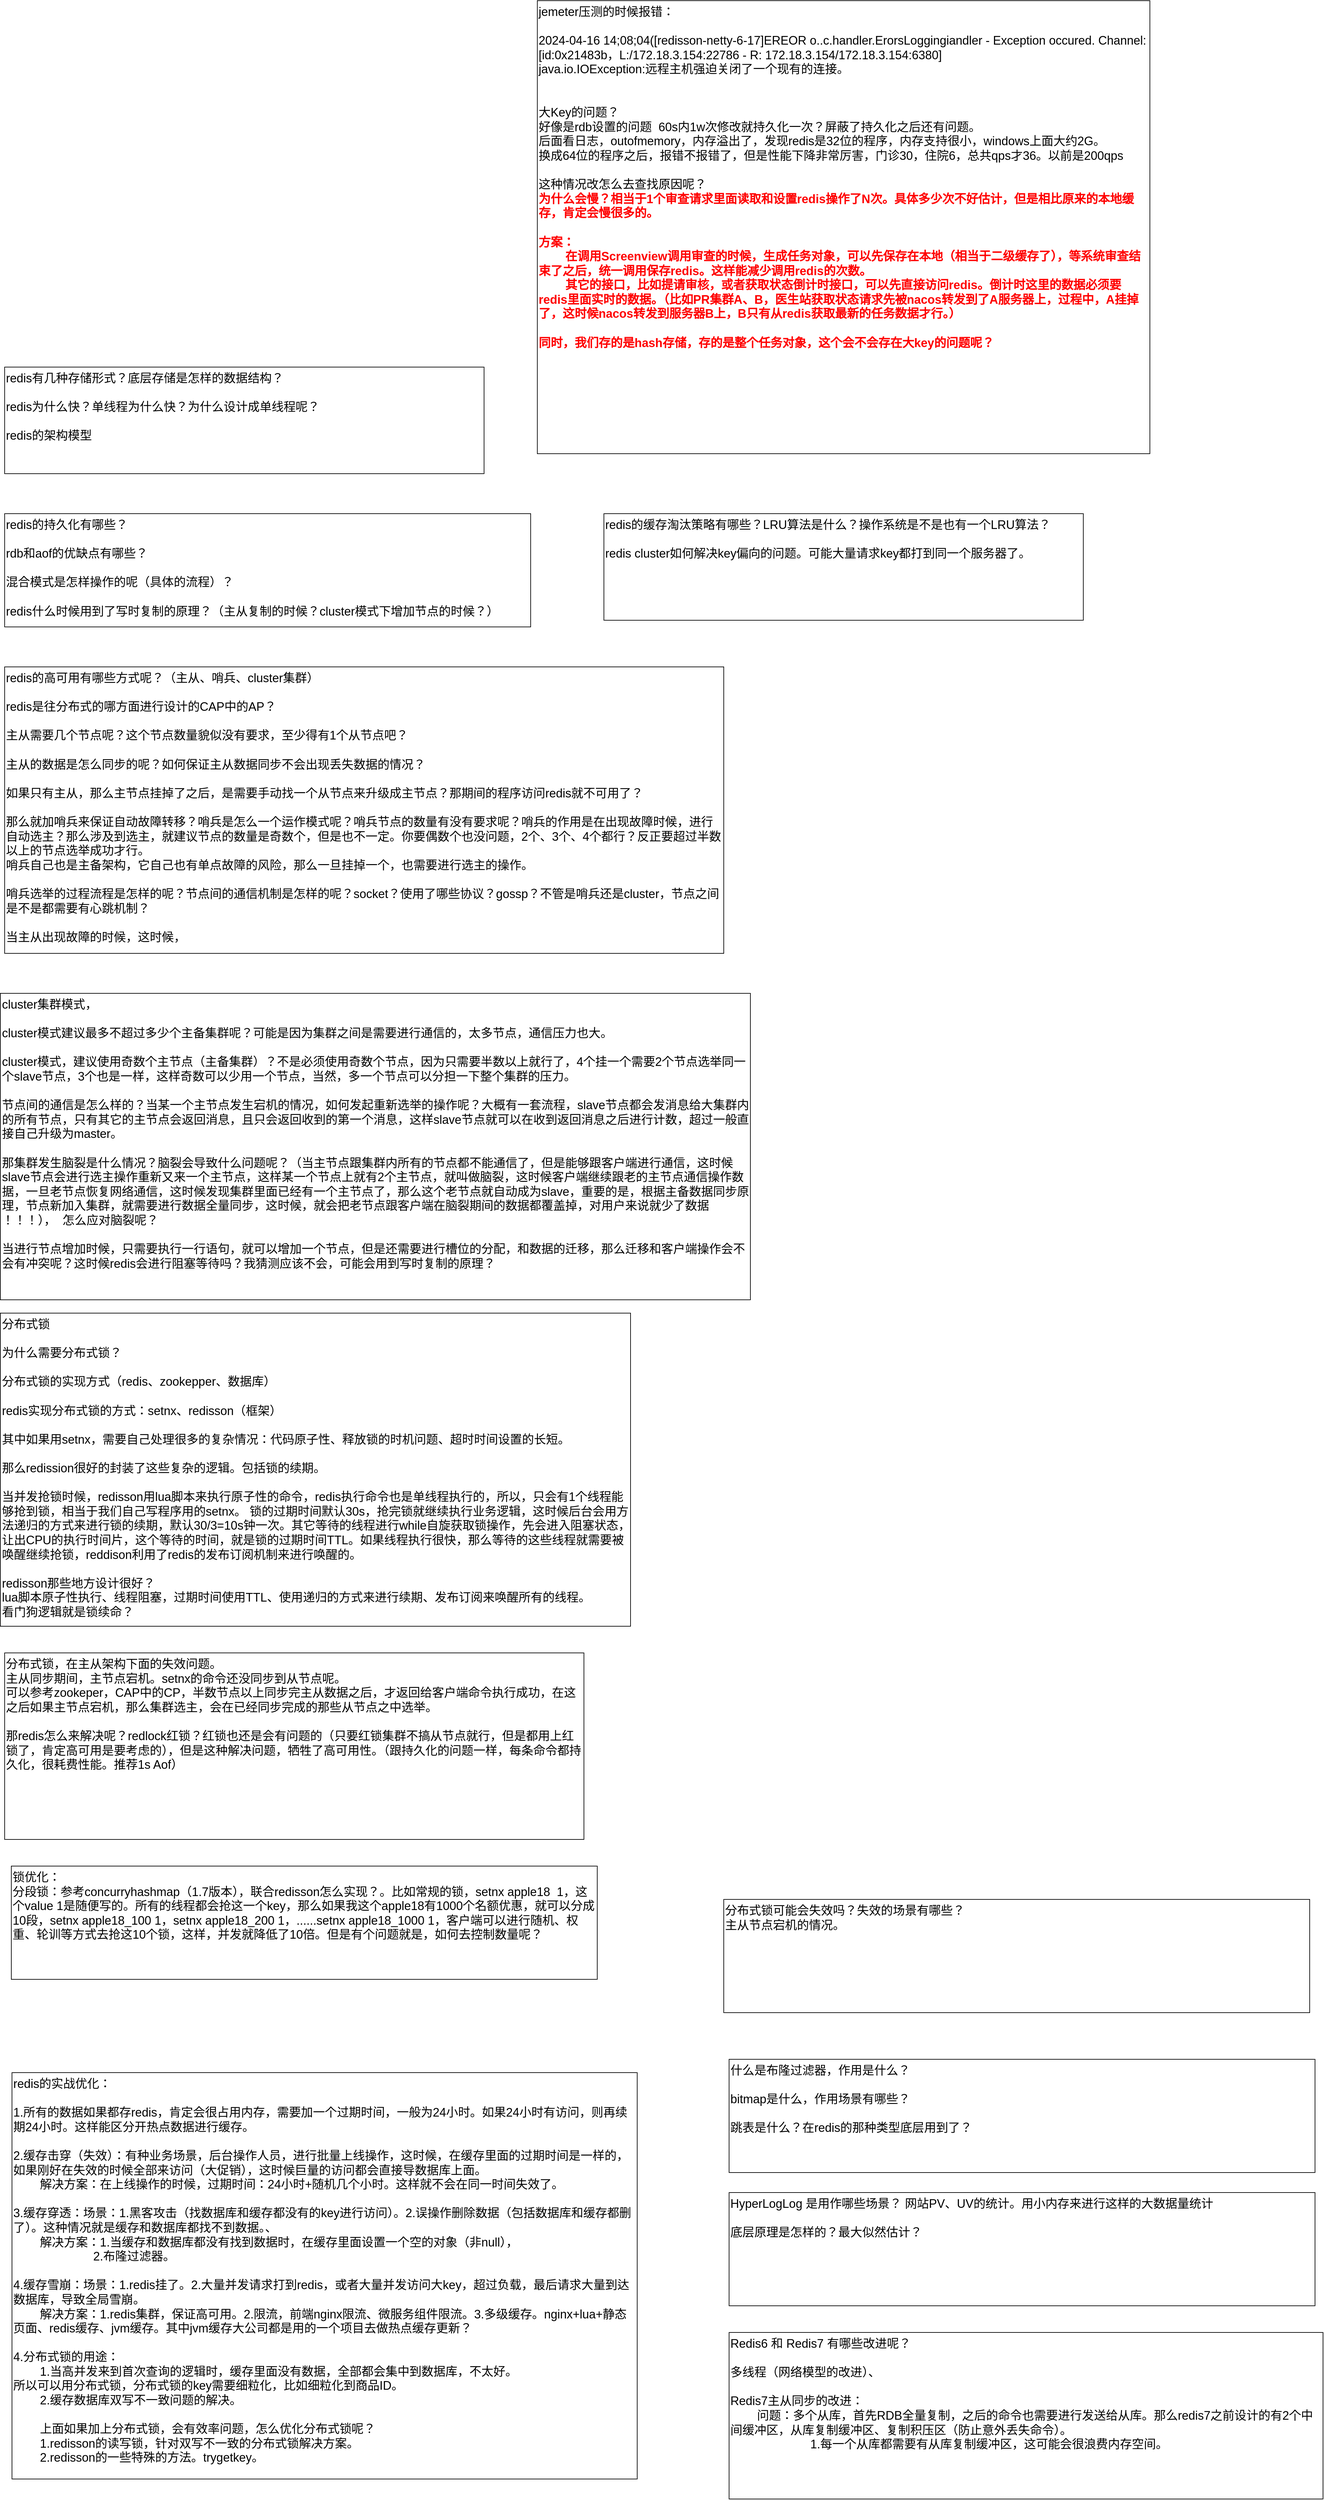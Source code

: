 <mxfile version="24.2.5" type="github">
  <diagram name="第 1 页" id="Ui-6xDZG4yXv-m0ysYRE">
    <mxGraphModel dx="1434" dy="1915" grid="1" gridSize="10" guides="1" tooltips="1" connect="1" arrows="1" fold="1" page="1" pageScale="1" pageWidth="827" pageHeight="1169" math="0" shadow="0">
      <root>
        <mxCell id="0" />
        <mxCell id="1" parent="0" />
        <mxCell id="iayUrk5L2lRTLvckCghS-1" value="redis有几种存储形式？底层存储是怎样的数据结构？&lt;br&gt;&lt;br&gt;redis为什么快？单线程为什么快？为什么设计成单线程呢？&lt;br&gt;&lt;br&gt;redis的架构模型" style="rounded=0;whiteSpace=wrap;html=1;fontSize=18;align=left;verticalAlign=top;" parent="1" vertex="1">
          <mxGeometry x="100" y="160" width="720" height="160" as="geometry" />
        </mxCell>
        <mxCell id="iayUrk5L2lRTLvckCghS-2" value="redis的持久化有哪些？&lt;br&gt;&lt;br&gt;rdb和aof的优缺点有哪些？&lt;br&gt;&lt;br&gt;混合模式是怎样操作的呢（具体的流程）？&lt;br&gt;&lt;br&gt;redis什么时候用到了写时复制的原理？（主从复制的时候？cluster模式下增加节点的时候？）" style="rounded=0;whiteSpace=wrap;html=1;fontSize=18;align=left;verticalAlign=top;" parent="1" vertex="1">
          <mxGeometry x="100" y="380" width="790" height="170" as="geometry" />
        </mxCell>
        <mxCell id="iayUrk5L2lRTLvckCghS-3" value="redis的高可用有哪些方式呢？（主从、哨兵、cluster集群）&lt;br&gt;&lt;br&gt;redis是往分布式的哪方面进行设计的CAP中的AP？&lt;br&gt;&lt;br&gt;主从需要几个节点呢？这个节点数量貌似没有要求，至少得有1个从节点吧？&lt;br&gt;&lt;br&gt;主从的数据是怎么同步的呢？如何保证主从数据同步不会出现丢失数据的情况？&lt;br&gt;&lt;br&gt;如果只有主从，那么主节点挂掉了之后，是需要手动找一个从节点来升级成主节点？那期间的程序访问redis就不可用了？&lt;br&gt;&lt;br&gt;那么就加哨兵来保证自动故障转移？哨兵是怎么一个运作模式呢？哨兵节点的数量有没有要求呢？哨兵的作用是在出现故障时候，进行自动选主？那么涉及到选主，就建议节点的数量是奇数个，但是也不一定。你要偶数个也没问题，2个、3个、4个都行？反正要超过半数以上的节点选举成功才行。&lt;br&gt;哨兵自己也是主备架构，它自己也有单点故障的风险，那么一旦挂掉一个，也需要进行选主的操作。&lt;br&gt;&lt;br&gt;哨兵选举的过程流程是怎样的呢？节点间的通信机制是怎样的呢？socket？使用了哪些协议？gossp？不管是哨兵还是cluster，节点之间是不是都需要有心跳机制？&lt;br&gt;&lt;br&gt;当主从出现故障的时候，这时候，" style="rounded=0;whiteSpace=wrap;html=1;fontSize=18;align=left;verticalAlign=top;" parent="1" vertex="1">
          <mxGeometry x="100" y="610" width="1080" height="430" as="geometry" />
        </mxCell>
        <mxCell id="iayUrk5L2lRTLvckCghS-4" value="redis的缓存淘汰策略有哪些？LRU算法是什么？操作系统是不是也有一个LRU算法？&lt;br&gt;&lt;br&gt;redis cluster如何解决key偏向的问题。可能大量请求key都打到同一个服务器了。" style="rounded=0;whiteSpace=wrap;html=1;fontSize=18;align=left;verticalAlign=top;" parent="1" vertex="1">
          <mxGeometry x="1000" y="380" width="720" height="160" as="geometry" />
        </mxCell>
        <mxCell id="iayUrk5L2lRTLvckCghS-5" value="cluster集群模式，&lt;br&gt;&lt;br&gt;cluster模式建议最多不超过多少个主备集群呢？可能是因为集群之间是需要进行通信的，太多节点，通信压力也大。&lt;br&gt;&lt;br&gt;cluster模式，建议使用奇数个主节点（主备集群）？不是必须使用奇数个节点，因为只需要半数以上就行了，4个挂一个需要2个节点选举同一个slave节点，3个也是一样，这样奇数可以少用一个节点，当然，多一个节点可以分担一下整个集群的压力。&lt;br&gt;&lt;br&gt;节点间的通信是怎么样的？当某一个主节点发生宕机的情况，如何发起重新选举的操作呢？大概有一套流程，slave节点都会发消息给大集群内的所有节点，只有其它的主节点会返回消息，且只会返回收到的第一个消息，这样slave节点就可以在收到返回消息之后进行计数，超过一般直接自己升级为master。&lt;br&gt;&lt;br&gt;那集群发生脑裂是什么情况？脑裂会导致什么问题呢？（当主节点跟集群内所有的节点都不能通信了，但是能够跟客户端进行通信，这时候slave节点会进行选主操作重新又来一个主节点，这样某一个节点上就有2个主节点，就叫做脑裂，这时候客户端继续跟老的主节点通信操作数据，一旦老节点恢复网络通信，这时候发现集群里面已经有一个主节点了，那么这个老节点就自动成为slave，重要的是，根据主备数据同步原理，节点新加入集群，就需要进行数据全量同步，这时候，就会把老节点跟客户端在脑裂期间的数据都覆盖掉，对用户来说就少了数据&lt;br&gt;！！！），&amp;nbsp; 怎么应对脑裂呢？&lt;br&gt;&lt;br&gt;当进行节点增加时候，只需要执行一行语句，就可以增加一个节点，但是还需要进行槽位的分配，和数据的迁移，那么迁移和客户端操作会不会有冲突呢？这时候redis会进行阻塞等待吗？我猜测应该不会，可能会用到写时复制的原理？" style="rounded=0;whiteSpace=wrap;html=1;fontSize=18;align=left;verticalAlign=top;" parent="1" vertex="1">
          <mxGeometry x="93.5" y="1100" width="1126.5" height="460" as="geometry" />
        </mxCell>
        <mxCell id="iayUrk5L2lRTLvckCghS-6" value="分布式锁&lt;br&gt;&lt;br&gt;为什么需要分布式锁？&lt;br&gt;&lt;br&gt;分布式锁的实现方式（redis、zookepper、数据库）&lt;br&gt;&lt;br&gt;redis实现分布式锁的方式：setnx、redisson（框架）&lt;br&gt;&lt;br&gt;其中如果用setnx，需要自己处理很多的复杂情况：代码原子性、释放锁的时机问题、超时时间设置的长短。&lt;br&gt;&lt;br&gt;那么redission很好的封装了这些复杂的逻辑。包括锁的续期。&lt;br&gt;&lt;br&gt;当并发抢锁时候，redisson用lua脚本来执行原子性的命令，redis执行命令也是单线程执行的，所以，只会有1个线程能够抢到锁，相当于我们自己写程序用的setnx。 锁的过期时间默认30s，抢完锁就继续执行业务逻辑，这时候后台会用方法递归的方式来进行锁的续期，默认30/3=10s钟一次。其它等待的线程进行while自旋获取锁操作，先会进入阻塞状态，让出CPU的执行时间片，这个等待的时间，就是锁的过期时间TTL。如果线程执行很快，那么等待的这些线程就需要被唤醒继续抢锁，reddison利用了redis的发布订阅机制来进行唤醒的。&lt;br&gt;&lt;br&gt;redisson那些地方设计很好？&lt;br&gt;lua脚本原子性执行、线程阻塞，过期时间使用TTL、使用递归的方式来进行续期、发布订阅来唤醒所有的线程。&lt;br&gt;看门狗逻辑就是锁续命？" style="rounded=0;whiteSpace=wrap;html=1;fontSize=18;align=left;verticalAlign=top;" parent="1" vertex="1">
          <mxGeometry x="93.5" y="1580" width="946.5" height="470" as="geometry" />
        </mxCell>
        <mxCell id="_cNctXotL4sYTQS76gGQ-1" value="分布式锁，在主从架构下面的失效问题。&lt;br&gt;主从同步期间，主节点宕机。setnx的命令还没同步到从节点呢。&lt;br&gt;可以参考zookeper，CAP中的CP，半数节点以上同步完主从数据之后，才返回给客户端命令执行成功，在这之后如果主节点宕机，那么集群选主，会在已经同步完成的那些从节点之中选举。&lt;br&gt;&lt;br&gt;那redis怎么来解决呢？redlock红锁？红锁也还是会有问题的（只要红锁集群不搞从节点就行，但是都用上红锁了，肯定高可用是要考虑的），但是这种解决问题，牺牲了高可用性。（跟持久化的问题一样，每条命令都持久化，很耗费性能。推荐1s Aof）" style="rounded=0;whiteSpace=wrap;html=1;fontSize=18;align=left;verticalAlign=top;" parent="1" vertex="1">
          <mxGeometry x="100" y="2090" width="870" height="280" as="geometry" />
        </mxCell>
        <mxCell id="_cNctXotL4sYTQS76gGQ-2" value="锁优化：&lt;br&gt;分段锁：参考concurryhashmap（1.7版本），联合redisson怎么实现？。比如常规的锁，setnx apple18&amp;nbsp; 1，这个value 1是随便写的。所有的线程都会抢这一个key，那么如果我这个apple18有1000个名额优惠，就可以分成10段，setnx apple18_100 1，setnx apple18_200 1，......setnx apple18_1000 1，客户端可以进行随机、权重、轮训等方式去抢这10个锁，这样，并发就降低了10倍。但是有个问题就是，如何去控制数量呢？" style="rounded=0;whiteSpace=wrap;html=1;fontSize=18;align=left;verticalAlign=top;" parent="1" vertex="1">
          <mxGeometry x="110" y="2410" width="880" height="170" as="geometry" />
        </mxCell>
        <mxCell id="oPHmPLFePxrs62uWGmC0-1" value="redis的实战优化：&lt;br&gt;&lt;br&gt;1.所有的数据如果都存redis，肯定会很占用内存，需要加一个过期时间，一般为24小时。如果24小时有访问，则再续期24小时。这样能区分开热点数据进行缓存。&lt;br&gt;&lt;br&gt;2.缓存击穿（失效）：有种业务场景，后台操作人员，进行批量上线操作，这时候，在缓存里面的过期时间是一样的，如果刚好在失效的时候全部来访问（大促销），这时候巨量的访问都会直接导数据库上面。&lt;br&gt;&lt;span style=&quot;white-space: pre;&quot;&gt;&#x9;&lt;/span&gt;解决方案：在上线操作的时候，过期时间：24小时+随机几个小时。这样就不会在同一时间失效了。&lt;br&gt;&lt;br&gt;3.缓存穿透：场景：1.黑客攻击（找数据库和缓存都没有的key进行访问）。2.误操作删除数据（包括数据库和缓存都删了）。这种情况就是缓存和数据库都找不到数据。、&lt;br&gt;&lt;span style=&quot;white-space: pre;&quot;&gt;&#x9;&lt;/span&gt;解决方案：1.当缓存和数据库都没有找到数据时，在缓存里面设置一个空的对象（非null），&lt;br&gt;&lt;span style=&quot;white-space: pre;&quot;&gt;&#x9;&lt;/span&gt;&lt;span style=&quot;white-space: pre;&quot;&gt;&#x9;&lt;/span&gt;&lt;span style=&quot;white-space: pre;&quot;&gt;&#x9;&lt;/span&gt;2.布隆过滤器。&lt;br&gt;&lt;br&gt;4.缓存雪崩：场景：1.redis挂了。2.大量并发请求打到redis，或者大量并发访问大key，超过负载，最后请求大量到达数据库，导致全局雪崩。&lt;br&gt;&lt;span style=&quot;white-space: pre;&quot;&gt;&#x9;&lt;/span&gt;解决方案：1.redis集群，保证高可用。2.限流，前端nginx限流、微服务组件限流。3.多级缓存。nginx+lua+静态页面、redis缓存、jvm缓存。其中jvm缓存大公司都是用的一个项目去做热点缓存更新？&lt;br&gt;&lt;br&gt;4.分布式锁的用途：&lt;br&gt;&lt;span style=&quot;white-space: pre;&quot;&gt;&#x9;&lt;/span&gt;1.当高并发来到首次查询的逻辑时，缓存里面没有数据，全部都会集中到数据库，不太好。&lt;br&gt;所以可以用分布式锁，分布式锁的key需要细粒化，比如细粒化到商品ID。&lt;br&gt;&lt;span style=&quot;white-space: pre;&quot;&gt;&#x9;&lt;/span&gt;2.缓存数据库双写不一致问题的解决。&lt;br&gt;&lt;br&gt;&lt;span style=&quot;white-space: pre;&quot;&gt;&#x9;&lt;/span&gt;上面如果加上分布式锁，会有效率问题，怎么优化分布式锁呢？&lt;br&gt;&lt;span style=&quot;white-space: pre;&quot;&gt;&#x9;&lt;/span&gt;1.redisson的读写锁，针对双写不一致的分布式锁解决方案。&lt;br&gt;&lt;span style=&quot;white-space: pre;&quot;&gt;&#x9;&lt;/span&gt;2.redisson的一些特殊的方法。trygetkey。" style="rounded=0;whiteSpace=wrap;html=1;fontSize=18;align=left;verticalAlign=top;" parent="1" vertex="1">
          <mxGeometry x="111" y="2720" width="939" height="610" as="geometry" />
        </mxCell>
        <mxCell id="7Gq7ySSlHzUSGOugI9tr-1" value="什么是布隆过滤器，作用是什么？&lt;br&gt;&lt;br&gt;bitmap是什么，作用场景有哪些？&lt;br&gt;&lt;br&gt;跳表是什么？在redis的那种类型底层用到了？" style="rounded=0;whiteSpace=wrap;html=1;fontSize=18;align=left;verticalAlign=top;" parent="1" vertex="1">
          <mxGeometry x="1188" y="2700" width="880" height="170" as="geometry" />
        </mxCell>
        <mxCell id="7Gq7ySSlHzUSGOugI9tr-2" value="HyperLogLog 是用作哪些场景？ 网站PV、UV的统计。用小内存来进行这样的大数据量统计&lt;br&gt;&lt;br&gt;底层原理是怎样的？最大似然估计？" style="rounded=0;whiteSpace=wrap;html=1;fontSize=18;align=left;verticalAlign=top;" parent="1" vertex="1">
          <mxGeometry x="1188" y="2900" width="880" height="170" as="geometry" />
        </mxCell>
        <mxCell id="PHccF4N-XfR_OPHLK2SQ-1" value="Redis6 和 Redis7 有哪些改进呢？&lt;br&gt;&lt;br&gt;多线程（网络模型的改进）、&lt;br&gt;&lt;br&gt;Redis7主从同步的改进：&lt;br&gt;&lt;span style=&quot;white-space: pre;&quot;&gt;&#x9;&lt;/span&gt;问题：多个从库，首先RDB全量复制，之后的命令也需要进行发送给从库。那么redis7之前设计的有2个中间缓冲区，从库复制缓冲区、复制积压区（防止意外丢失命令）。&lt;br&gt;&lt;span style=&quot;white-space: pre;&quot;&gt;&#x9;&lt;/span&gt;&lt;span style=&quot;white-space: pre;&quot;&gt;&#x9;&lt;/span&gt;&lt;span style=&quot;white-space: pre;&quot;&gt;&#x9;&lt;/span&gt;1.每一个从库都需要有从库复制缓冲区，这可能会很浪费内存空间。" style="rounded=0;whiteSpace=wrap;html=1;fontSize=18;align=left;verticalAlign=top;" parent="1" vertex="1">
          <mxGeometry x="1188" y="3110" width="892" height="250" as="geometry" />
        </mxCell>
        <mxCell id="PmKBo2iVZgAvUI2_gapM-1" value="分布式锁可能会失效吗？失效的场景有哪些？&lt;br&gt;主从节点宕机的情况。" style="rounded=0;whiteSpace=wrap;html=1;fontSize=18;align=left;verticalAlign=top;" parent="1" vertex="1">
          <mxGeometry x="1180" y="2460" width="880" height="170" as="geometry" />
        </mxCell>
        <mxCell id="s1NAATfUFBlg2rDjxCet-1" value="&lt;div&gt;jemeter压测的时候报错：&lt;/div&gt;&lt;div&gt;&lt;br&gt;&lt;/div&gt;2024-04-16 14;08;04([redisson-netty-6-17]EREOR o..c.handler.ErorsLoggingiandler - Exception occured. Channel: [id:0x21483b，L:/172.18.3.154:22786 - R: 172.18.3.154/172.18.3.154:6380]&lt;br&gt;java.io.IOException:远程主机强迫关闭了一个现有的连接。&lt;div&gt;&lt;br&gt;&lt;/div&gt;&lt;div&gt;&lt;br&gt;&lt;/div&gt;&lt;div&gt;大Key的问题？&lt;/div&gt;&lt;div&gt;好像是rdb设置的问题&amp;nbsp; 60s内1w次修改就持久化一次？屏蔽了持久化之后还有问题。&lt;/div&gt;&lt;div&gt;后面看日志，outofmemory，内存溢出了，发现redis是32位的程序，内存支持很小，windows上面大约2G。&lt;/div&gt;&lt;div&gt;换成64位的程序之后，报错不报错了，但是性能下降非常厉害，门诊30，住院6，总共qps才36。以前是200qps&lt;/div&gt;&lt;div&gt;&lt;br&gt;&lt;/div&gt;&lt;div&gt;这种情况改怎么去查找原因呢？&lt;/div&gt;&lt;div&gt;&lt;div style=&quot;font-weight: 700;&quot;&gt;&lt;font color=&quot;#ff0000&quot;&gt;为什么会慢？相当于1个审查请求里面读取和设置redis操作了N次。具体多少次不好估计，但是相比原来的本地缓存，肯定会慢很多的。&lt;/font&gt;&lt;/div&gt;&lt;div style=&quot;font-weight: 700;&quot;&gt;&lt;font color=&quot;#ff0000&quot;&gt;&lt;br&gt;&lt;/font&gt;&lt;/div&gt;&lt;div style=&quot;font-weight: 700;&quot;&gt;&lt;font color=&quot;#ff0000&quot;&gt;方案：&lt;/font&gt;&lt;/div&gt;&lt;div style=&quot;font-weight: 700;&quot;&gt;&lt;font color=&quot;#ff0000&quot;&gt;&lt;span style=&quot;white-space: pre;&quot;&gt;&#x9;&lt;/span&gt;在调用Screenview调用审查的时候，生成任务对象，可以先保存在本地（相当于二级缓存了），等系统审查结束了之后，统一调用保存redis。这样能减少调用redis的次数。&lt;br&gt;&lt;/font&gt;&lt;/div&gt;&lt;div style=&quot;font-weight: 700;&quot;&gt;&lt;font color=&quot;#ff0000&quot;&gt;&lt;span style=&quot;white-space: pre;&quot;&gt;&#x9;&lt;/span&gt;其它的接口，比如提请审核，或者获取状态倒计时接口，可以先直接访问redis。倒计时这里的数据必须要redis里面实时的数据。（比如PR集群A、B，医生站获取状态请求先被nacos转发到了A服务器上，过程中，A挂掉了，这时候nacos转发到服务器B上，B只有从redis获取最新的任务数据才行。）&lt;/font&gt;&lt;/div&gt;&lt;/div&gt;&lt;div style=&quot;font-weight: 700;&quot;&gt;&lt;font color=&quot;#ff0000&quot;&gt;&lt;br&gt;&lt;/font&gt;&lt;/div&gt;&lt;div style=&quot;font-weight: 700;&quot;&gt;&lt;span style=&quot;color: rgb(255, 0, 0);&quot;&gt;同时，我们存的是hash存储，存的是整个任务对象，这个会不会存在大key的问题呢？&lt;/span&gt;&lt;font color=&quot;#ff0000&quot;&gt;&lt;br&gt;&lt;/font&gt;&lt;/div&gt;" style="rounded=0;whiteSpace=wrap;html=1;fontSize=18;align=left;verticalAlign=top;" parent="1" vertex="1">
          <mxGeometry x="900" y="-390" width="920" height="680" as="geometry" />
        </mxCell>
      </root>
    </mxGraphModel>
  </diagram>
</mxfile>
